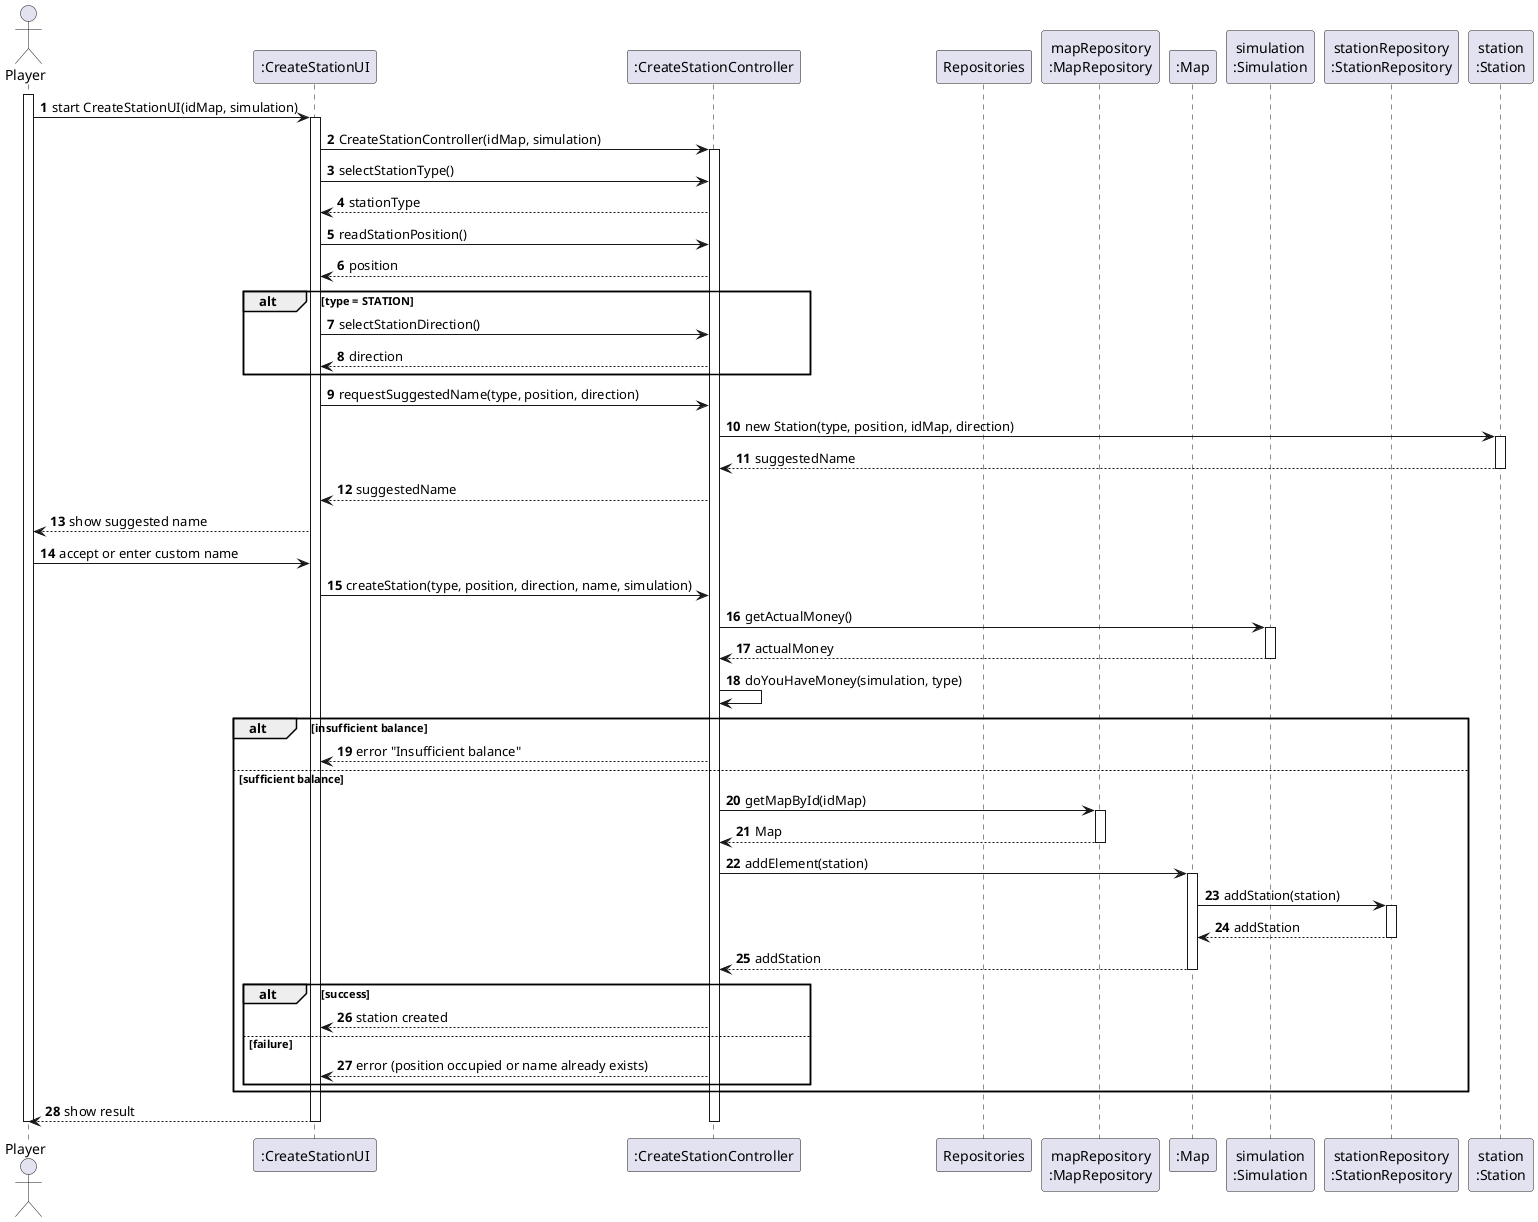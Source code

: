 @startuml
skinparam packageStyle rectangle
skinparam shadowing false
skinparam linetype ortho
autonumber

actor "Player" as PLY
participant ":CreateStationUI" as UI
participant ":CreateStationController" as CTRL
participant "Repositories" as REPOS
participant "mapRepository\n:MapRepository" as MAP_REP
participant ":Map" as MAP
participant "simulation\n:Simulation" as SIM
participant "stationRepository\n:StationRepository" as ST_REP
participant "station\n:Station" as ST


activate PLY
    PLY -> UI : start CreateStationUI(idMap, simulation)
    activate UI
        UI -> CTRL : CreateStationController(idMap, simulation)
        activate CTRL

        UI -> CTRL : selectStationType()
        CTRL --> UI : stationType

        UI -> CTRL : readStationPosition()
        CTRL --> UI : position

        alt type = STATION
            UI -> CTRL : selectStationDirection()
            CTRL --> UI : direction
        end

        ' Request suggested name
        UI -> CTRL : requestSuggestedName(type, position, direction)
        CTRL -> ST : new Station(type, position, idMap, direction)
        activate ST
        ST --> CTRL : suggestedName
        deactivate ST
        CTRL --> UI : suggestedName

        UI --> PLY : show suggested name
        PLY -> UI : accept or enter custom name

        UI -> CTRL : createStation(type, position, direction, name, simulation)

        ' Check for sufficient balance (if simulation exists)
        CTRL -> SIM : getActualMoney()
        activate SIM
        SIM --> CTRL : actualMoney
        deactivate SIM
        CTRL -> CTRL : doYouHaveMoney(simulation, type)
        alt insufficient balance
            CTRL --> UI : error "Insufficient balance"
        else sufficient balance
            CTRL -> MAP_REP : getMapById(idMap)
            activate MAP_REP
            MAP_REP --> CTRL : Map
            deactivate MAP_REP

            CTRL -> MAP : addElement(station)
            activate MAP
            MAP -> ST_REP : addStation(station)
            activate ST_REP
            ST_REP --> MAP : addStation
            deactivate ST_REP
            MAP --> CTRL : addStation
            deactivate MAP

            alt success
                CTRL --> UI : station created
            else failure
                CTRL --> UI : error (position occupied or name already exists)
            end
        end

        UI --> PLY : show result
        deactivate CTRL
    deactivate UI
deactivate PLY
@enduml
